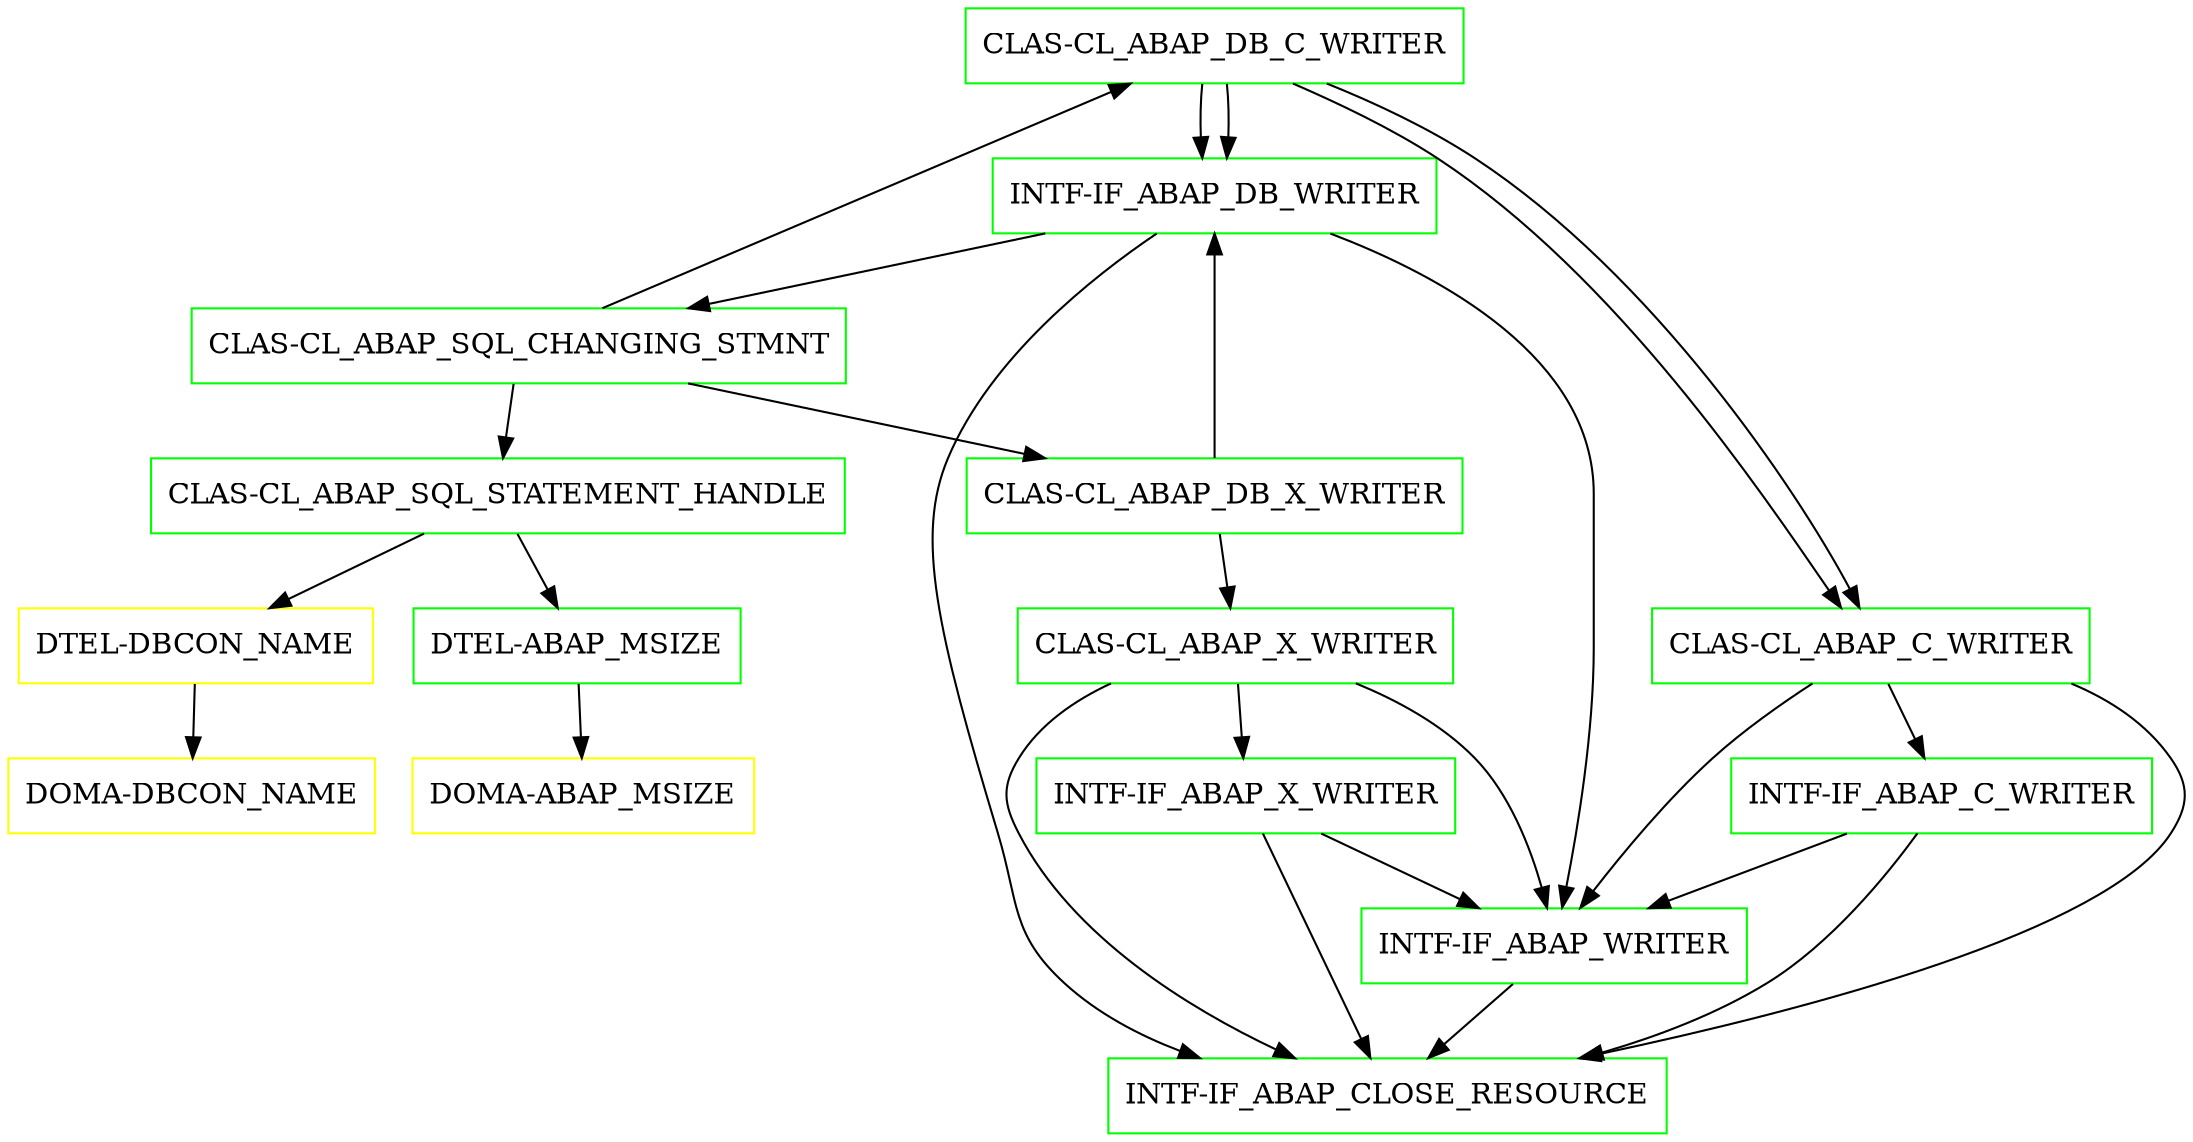 digraph G {
  "CLAS-CL_ABAP_DB_C_WRITER" [shape=box,color=green];
  "INTF-IF_ABAP_DB_WRITER" [shape=box,color=green,URL="./INTF_IF_ABAP_DB_WRITER.html"];
  "CLAS-CL_ABAP_SQL_CHANGING_STMNT" [shape=box,color=green,URL="./CLAS_CL_ABAP_SQL_CHANGING_STMNT.html"];
  "CLAS-CL_ABAP_DB_X_WRITER" [shape=box,color=green,URL="./CLAS_CL_ABAP_DB_X_WRITER.html"];
  "CLAS-CL_ABAP_X_WRITER" [shape=box,color=green,URL="./CLAS_CL_ABAP_X_WRITER.html"];
  "INTF-IF_ABAP_X_WRITER" [shape=box,color=green,URL="./INTF_IF_ABAP_X_WRITER.html"];
  "INTF-IF_ABAP_WRITER" [shape=box,color=green,URL="./INTF_IF_ABAP_WRITER.html"];
  "INTF-IF_ABAP_CLOSE_RESOURCE" [shape=box,color=green,URL="./INTF_IF_ABAP_CLOSE_RESOURCE.html"];
  "CLAS-CL_ABAP_DB_C_WRITER" [shape=box,color=green,URL="./CLAS_CL_ABAP_DB_C_WRITER.html"];
  "CLAS-CL_ABAP_C_WRITER" [shape=box,color=green,URL="./CLAS_CL_ABAP_C_WRITER.html"];
  "INTF-IF_ABAP_C_WRITER" [shape=box,color=green,URL="./INTF_IF_ABAP_C_WRITER.html"];
  "CLAS-CL_ABAP_SQL_STATEMENT_HANDLE" [shape=box,color=green,URL="./CLAS_CL_ABAP_SQL_STATEMENT_HANDLE.html"];
  "DTEL-ABAP_MSIZE" [shape=box,color=green,URL="./DTEL_ABAP_MSIZE.html"];
  "DOMA-ABAP_MSIZE" [shape=box,color=yellow,URL="./DOMA_ABAP_MSIZE.html"];
  "DTEL-DBCON_NAME" [shape=box,color=yellow,URL="./DTEL_DBCON_NAME.html"];
  "DOMA-DBCON_NAME" [shape=box,color=yellow,URL="./DOMA_DBCON_NAME.html"];
  "CLAS-CL_ABAP_DB_C_WRITER" -> "CLAS-CL_ABAP_C_WRITER";
  "CLAS-CL_ABAP_DB_C_WRITER" -> "INTF-IF_ABAP_DB_WRITER";
  "INTF-IF_ABAP_DB_WRITER" -> "INTF-IF_ABAP_CLOSE_RESOURCE";
  "INTF-IF_ABAP_DB_WRITER" -> "INTF-IF_ABAP_WRITER";
  "INTF-IF_ABAP_DB_WRITER" -> "CLAS-CL_ABAP_SQL_CHANGING_STMNT";
  "CLAS-CL_ABAP_SQL_CHANGING_STMNT" -> "CLAS-CL_ABAP_SQL_STATEMENT_HANDLE";
  "CLAS-CL_ABAP_SQL_CHANGING_STMNT" -> "CLAS-CL_ABAP_DB_C_WRITER";
  "CLAS-CL_ABAP_SQL_CHANGING_STMNT" -> "CLAS-CL_ABAP_DB_X_WRITER";
  "CLAS-CL_ABAP_DB_X_WRITER" -> "CLAS-CL_ABAP_X_WRITER";
  "CLAS-CL_ABAP_DB_X_WRITER" -> "INTF-IF_ABAP_DB_WRITER";
  "CLAS-CL_ABAP_X_WRITER" -> "INTF-IF_ABAP_CLOSE_RESOURCE";
  "CLAS-CL_ABAP_X_WRITER" -> "INTF-IF_ABAP_WRITER";
  "CLAS-CL_ABAP_X_WRITER" -> "INTF-IF_ABAP_X_WRITER";
  "INTF-IF_ABAP_X_WRITER" -> "INTF-IF_ABAP_CLOSE_RESOURCE";
  "INTF-IF_ABAP_X_WRITER" -> "INTF-IF_ABAP_WRITER";
  "INTF-IF_ABAP_WRITER" -> "INTF-IF_ABAP_CLOSE_RESOURCE";
  "CLAS-CL_ABAP_DB_C_WRITER" -> "CLAS-CL_ABAP_C_WRITER";
  "CLAS-CL_ABAP_DB_C_WRITER" -> "INTF-IF_ABAP_DB_WRITER";
  "CLAS-CL_ABAP_C_WRITER" -> "INTF-IF_ABAP_C_WRITER";
  "CLAS-CL_ABAP_C_WRITER" -> "INTF-IF_ABAP_CLOSE_RESOURCE";
  "CLAS-CL_ABAP_C_WRITER" -> "INTF-IF_ABAP_WRITER";
  "INTF-IF_ABAP_C_WRITER" -> "INTF-IF_ABAP_CLOSE_RESOURCE";
  "INTF-IF_ABAP_C_WRITER" -> "INTF-IF_ABAP_WRITER";
  "CLAS-CL_ABAP_SQL_STATEMENT_HANDLE" -> "DTEL-DBCON_NAME";
  "CLAS-CL_ABAP_SQL_STATEMENT_HANDLE" -> "DTEL-ABAP_MSIZE";
  "DTEL-ABAP_MSIZE" -> "DOMA-ABAP_MSIZE";
  "DTEL-DBCON_NAME" -> "DOMA-DBCON_NAME";
}
